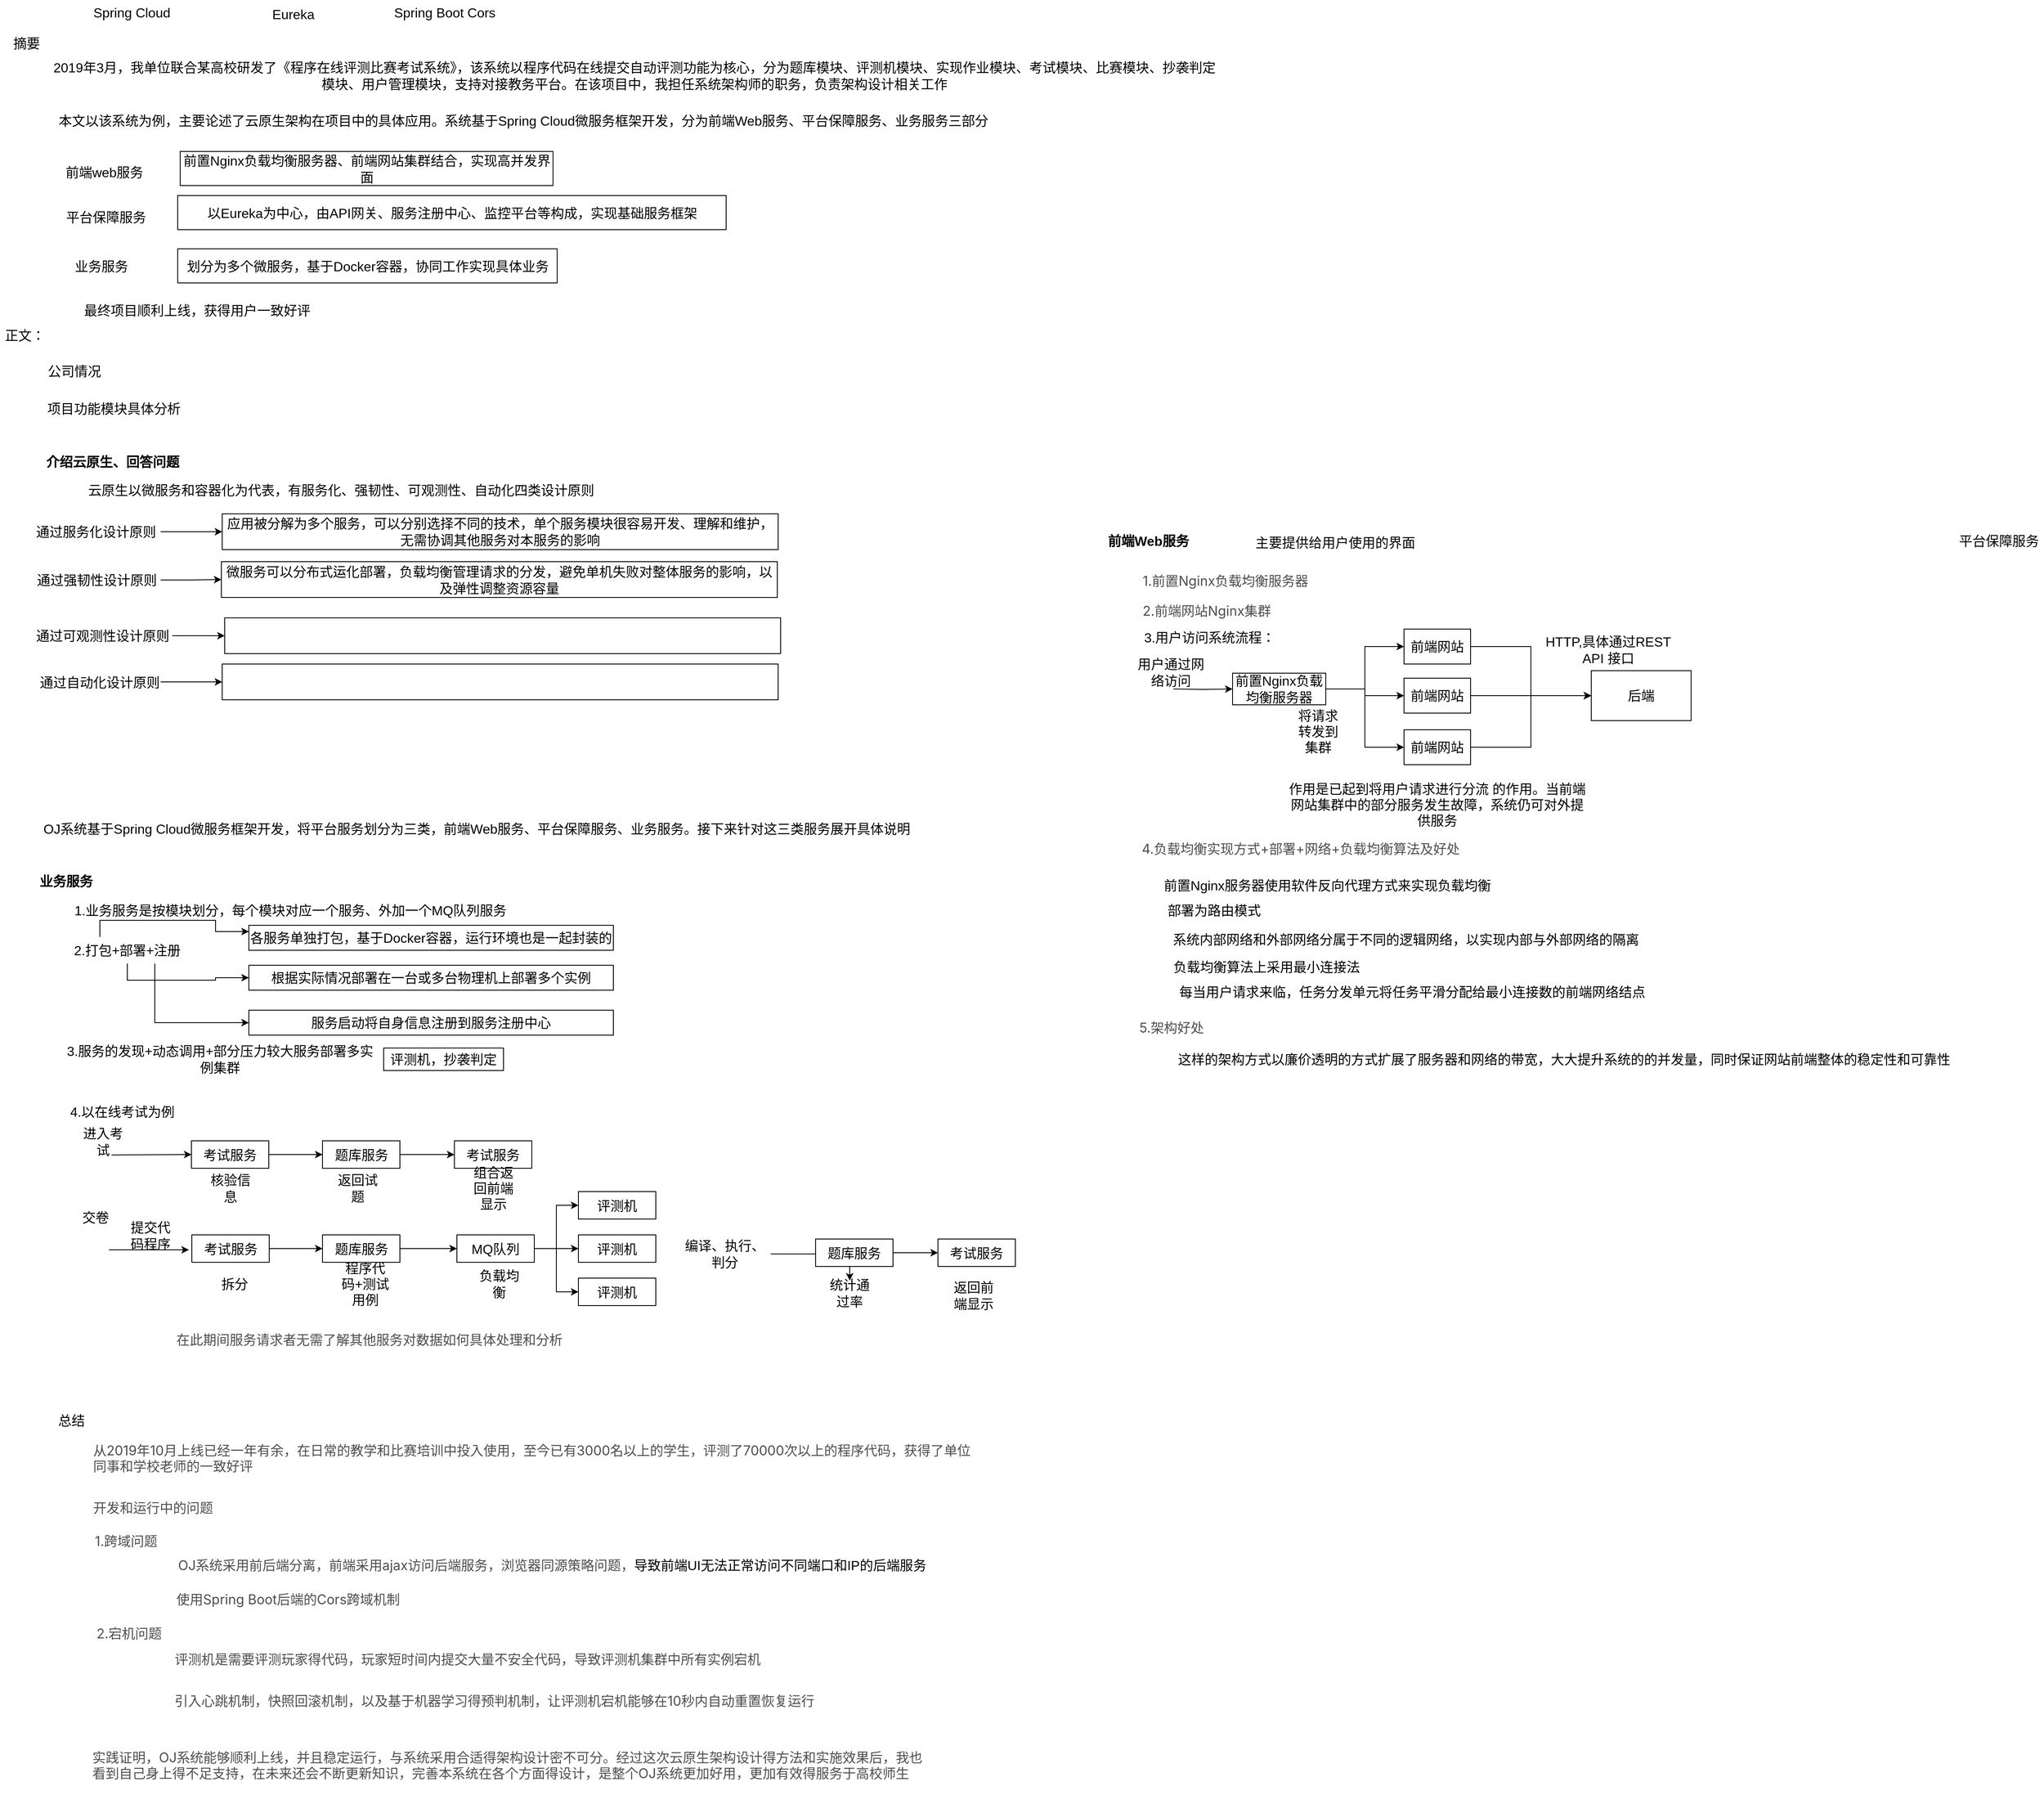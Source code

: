 <mxfile version="22.0.8" type="github">
  <diagram name="第 1 页" id="NLoXYbT1jdfY4DKMpZzK">
    <mxGraphModel dx="1597" dy="972" grid="0" gridSize="10" guides="1" tooltips="1" connect="1" arrows="1" fold="1" page="1" pageScale="1" pageWidth="10000" pageHeight="10000" math="0" shadow="0">
      <root>
        <mxCell id="0" />
        <mxCell id="1" parent="0" />
        <mxCell id="Ui8WLxv8zB1vM958ZW1R-1" value="摘要" style="text;html=1;strokeColor=none;fillColor=none;align=center;verticalAlign=middle;whiteSpace=wrap;rounded=0;fontSize=16;" parent="1" vertex="1">
          <mxGeometry x="51" y="57" width="60" height="30" as="geometry" />
        </mxCell>
        <mxCell id="Ui8WLxv8zB1vM958ZW1R-2" value="正文：&lt;br style=&quot;font-size: 16px;&quot;&gt;" style="text;html=1;strokeColor=none;fillColor=none;align=center;verticalAlign=middle;whiteSpace=wrap;rounded=0;fontSize=16;" parent="1" vertex="1">
          <mxGeometry x="49" y="408" width="60" height="30" as="geometry" />
        </mxCell>
        <mxCell id="Ui8WLxv8zB1vM958ZW1R-3" value="公司情况" style="text;html=1;strokeColor=none;fillColor=none;align=center;verticalAlign=middle;whiteSpace=wrap;rounded=0;fontSize=16;" parent="1" vertex="1">
          <mxGeometry x="103" y="450" width="71" height="31" as="geometry" />
        </mxCell>
        <mxCell id="Ui8WLxv8zB1vM958ZW1R-4" value="项目功能模块具体分析" style="text;html=1;strokeColor=none;fillColor=none;align=center;verticalAlign=middle;whiteSpace=wrap;rounded=0;fontSize=16;" parent="1" vertex="1">
          <mxGeometry x="103" y="497" width="166" height="27" as="geometry" />
        </mxCell>
        <mxCell id="Ui8WLxv8zB1vM958ZW1R-5" value="介绍云原生、回答问题" style="text;html=1;strokeColor=none;fillColor=none;align=center;verticalAlign=middle;whiteSpace=wrap;rounded=0;fontSize=16;fontStyle=1" parent="1" vertex="1">
          <mxGeometry x="100" y="558" width="169" height="33" as="geometry" />
        </mxCell>
        <mxCell id="Ui8WLxv8zB1vM958ZW1R-8" value="OJ系统基于Spring Cloud微服务框架开发，将平台服务划分为三类，前端Web服务、平台保障服务、业务服务。接下来针对这三类服务展开具体说明" style="text;html=1;strokeColor=none;fillColor=none;align=center;verticalAlign=middle;whiteSpace=wrap;rounded=0;fontSize=16;" parent="1" vertex="1">
          <mxGeometry x="96" y="999" width="1052" height="33" as="geometry" />
        </mxCell>
        <mxCell id="Ui8WLxv8zB1vM958ZW1R-9" value="前端Web服务" style="text;html=1;strokeColor=none;fillColor=none;align=center;verticalAlign=middle;whiteSpace=wrap;rounded=0;fontSize=16;fontStyle=1" parent="1" vertex="1">
          <mxGeometry x="1376" y="653" width="106" height="33" as="geometry" />
        </mxCell>
        <mxCell id="Ui8WLxv8zB1vM958ZW1R-10" value="平台保障服务" style="text;html=1;strokeColor=none;fillColor=none;align=center;verticalAlign=middle;whiteSpace=wrap;rounded=0;fontSize=16;" parent="1" vertex="1">
          <mxGeometry x="2398" y="653" width="106" height="33" as="geometry" />
        </mxCell>
        <mxCell id="Ui8WLxv8zB1vM958ZW1R-11" value="业务服务" style="text;html=1;strokeColor=none;fillColor=none;align=center;verticalAlign=middle;whiteSpace=wrap;rounded=0;fontSize=16;fontStyle=1" parent="1" vertex="1">
          <mxGeometry x="90" y="1063" width="77" height="32" as="geometry" />
        </mxCell>
        <mxCell id="Ui8WLxv8zB1vM958ZW1R-12" value="总结" style="text;html=1;strokeColor=none;fillColor=none;align=center;verticalAlign=middle;whiteSpace=wrap;rounded=0;fontSize=16;" parent="1" vertex="1">
          <mxGeometry x="111" y="1713" width="48" height="27" as="geometry" />
        </mxCell>
        <mxCell id="Ui8WLxv8zB1vM958ZW1R-13" value="1.业务服务是按模块划分，每个模块对应一个服务、外加一个MQ队列服务" style="text;html=1;strokeColor=none;fillColor=none;align=center;verticalAlign=middle;whiteSpace=wrap;rounded=0;fontSize=16;" parent="1" vertex="1">
          <mxGeometry x="130" y="1098" width="536" height="32" as="geometry" />
        </mxCell>
        <mxCell id="Ui8WLxv8zB1vM958ZW1R-16" style="edgeStyle=orthogonalEdgeStyle;rounded=0;orthogonalLoop=1;jettySize=auto;html=1;exitX=0.25;exitY=0;exitDx=0;exitDy=0;entryX=0;entryY=0.25;entryDx=0;entryDy=0;" parent="1" source="Ui8WLxv8zB1vM958ZW1R-14" target="Ui8WLxv8zB1vM958ZW1R-15" edge="1">
          <mxGeometry relative="1" as="geometry" />
        </mxCell>
        <mxCell id="Ui8WLxv8zB1vM958ZW1R-22" style="edgeStyle=orthogonalEdgeStyle;rounded=0;orthogonalLoop=1;jettySize=auto;html=1;exitX=0.5;exitY=1;exitDx=0;exitDy=0;entryX=0;entryY=0.5;entryDx=0;entryDy=0;" parent="1" source="Ui8WLxv8zB1vM958ZW1R-14" target="Ui8WLxv8zB1vM958ZW1R-17" edge="1">
          <mxGeometry relative="1" as="geometry">
            <Array as="points">
              <mxPoint x="202" y="1198" />
              <mxPoint x="308" y="1198" />
              <mxPoint x="308" y="1195" />
            </Array>
          </mxGeometry>
        </mxCell>
        <mxCell id="Ui8WLxv8zB1vM958ZW1R-24" style="edgeStyle=orthogonalEdgeStyle;rounded=0;orthogonalLoop=1;jettySize=auto;html=1;exitX=0.75;exitY=1;exitDx=0;exitDy=0;entryX=0;entryY=0.5;entryDx=0;entryDy=0;" parent="1" source="Ui8WLxv8zB1vM958ZW1R-14" target="Ui8WLxv8zB1vM958ZW1R-23" edge="1">
          <mxGeometry relative="1" as="geometry" />
        </mxCell>
        <mxCell id="Ui8WLxv8zB1vM958ZW1R-14" value="2.打包+部署+注册" style="text;html=1;strokeColor=none;fillColor=none;align=center;verticalAlign=middle;whiteSpace=wrap;rounded=0;fontSize=16;" parent="1" vertex="1">
          <mxGeometry x="136" y="1146" width="132" height="32" as="geometry" />
        </mxCell>
        <mxCell id="Ui8WLxv8zB1vM958ZW1R-15" value="各服务单独打包，基于Docker容器，运行环境也是一起封装的" style="rounded=0;whiteSpace=wrap;html=1;fontSize=16;" parent="1" vertex="1">
          <mxGeometry x="348" y="1132" width="438" height="30" as="geometry" />
        </mxCell>
        <mxCell id="Ui8WLxv8zB1vM958ZW1R-17" value="根据实际情况部署在一台或多台物理机上部署多个实例" style="rounded=0;whiteSpace=wrap;html=1;fontSize=16;" parent="1" vertex="1">
          <mxGeometry x="348" y="1180" width="438" height="30" as="geometry" />
        </mxCell>
        <mxCell id="Ui8WLxv8zB1vM958ZW1R-23" value="服务启动将自身信息注册到服务注册中心" style="rounded=0;whiteSpace=wrap;html=1;fontSize=16;" parent="1" vertex="1">
          <mxGeometry x="348" y="1234" width="438" height="30" as="geometry" />
        </mxCell>
        <mxCell id="Ui8WLxv8zB1vM958ZW1R-25" value="3.服务的发现+动态调用+部分压力较大服务部署多实例集群" style="text;html=1;strokeColor=none;fillColor=none;align=center;verticalAlign=middle;whiteSpace=wrap;rounded=0;fontSize=16;" parent="1" vertex="1">
          <mxGeometry x="128" y="1277" width="371" height="32" as="geometry" />
        </mxCell>
        <mxCell id="Ui8WLxv8zB1vM958ZW1R-27" value="4.以在线考试为例" style="text;html=1;strokeColor=none;fillColor=none;align=center;verticalAlign=middle;whiteSpace=wrap;rounded=0;fontSize=16;" parent="1" vertex="1">
          <mxGeometry x="126" y="1340" width="140" height="31" as="geometry" />
        </mxCell>
        <mxCell id="Ui8WLxv8zB1vM958ZW1R-30" value="评测机，抄袭判定" style="rounded=0;whiteSpace=wrap;html=1;fontSize=16;" parent="1" vertex="1">
          <mxGeometry x="510" y="1279.5" width="144" height="27" as="geometry" />
        </mxCell>
        <mxCell id="Ui8WLxv8zB1vM958ZW1R-36" value="" style="edgeStyle=orthogonalEdgeStyle;rounded=0;orthogonalLoop=1;jettySize=auto;html=1;fontSize=16;" parent="1" source="Ui8WLxv8zB1vM958ZW1R-31" target="Ui8WLxv8zB1vM958ZW1R-32" edge="1">
          <mxGeometry relative="1" as="geometry" />
        </mxCell>
        <mxCell id="Ui8WLxv8zB1vM958ZW1R-31" value="考试服务" style="rounded=0;whiteSpace=wrap;html=1;fontSize=16;" parent="1" vertex="1">
          <mxGeometry x="279" y="1391" width="93" height="33" as="geometry" />
        </mxCell>
        <mxCell id="Ui8WLxv8zB1vM958ZW1R-39" value="" style="edgeStyle=orthogonalEdgeStyle;rounded=0;orthogonalLoop=1;jettySize=auto;html=1;fontSize=16;" parent="1" source="Ui8WLxv8zB1vM958ZW1R-32" target="Ui8WLxv8zB1vM958ZW1R-38" edge="1">
          <mxGeometry relative="1" as="geometry" />
        </mxCell>
        <mxCell id="Ui8WLxv8zB1vM958ZW1R-32" value="题库服务" style="rounded=0;whiteSpace=wrap;html=1;fontSize=16;" parent="1" vertex="1">
          <mxGeometry x="436.5" y="1391" width="93" height="33" as="geometry" />
        </mxCell>
        <mxCell id="Ui8WLxv8zB1vM958ZW1R-33" value="" style="endArrow=classic;html=1;rounded=0;entryX=0;entryY=0.5;entryDx=0;entryDy=0;fontSize=16;" parent="1" target="Ui8WLxv8zB1vM958ZW1R-31" edge="1">
          <mxGeometry width="50" height="50" relative="1" as="geometry">
            <mxPoint x="183" y="1408" as="sourcePoint" />
            <mxPoint x="239.5" y="1382.5" as="targetPoint" />
          </mxGeometry>
        </mxCell>
        <mxCell id="Ui8WLxv8zB1vM958ZW1R-34" value="进入考试" style="text;html=1;strokeColor=none;fillColor=none;align=center;verticalAlign=middle;whiteSpace=wrap;rounded=0;fontSize=16;" parent="1" vertex="1">
          <mxGeometry x="142.5" y="1377" width="60" height="30" as="geometry" />
        </mxCell>
        <mxCell id="Ui8WLxv8zB1vM958ZW1R-35" value="核验信息" style="text;html=1;strokeColor=none;fillColor=none;align=center;verticalAlign=middle;whiteSpace=wrap;rounded=0;fontSize=16;" parent="1" vertex="1">
          <mxGeometry x="296" y="1433" width="60" height="30" as="geometry" />
        </mxCell>
        <mxCell id="Ui8WLxv8zB1vM958ZW1R-37" value="返回试题" style="text;html=1;strokeColor=none;fillColor=none;align=center;verticalAlign=middle;whiteSpace=wrap;rounded=0;fontSize=16;" parent="1" vertex="1">
          <mxGeometry x="449" y="1433" width="60" height="30" as="geometry" />
        </mxCell>
        <mxCell id="Ui8WLxv8zB1vM958ZW1R-38" value="考试服务" style="rounded=0;whiteSpace=wrap;html=1;fontSize=16;" parent="1" vertex="1">
          <mxGeometry x="595" y="1391" width="93" height="33" as="geometry" />
        </mxCell>
        <mxCell id="Ui8WLxv8zB1vM958ZW1R-40" value="组合返回前端显示" style="text;html=1;strokeColor=none;fillColor=none;align=center;verticalAlign=middle;whiteSpace=wrap;rounded=0;fontSize=16;" parent="1" vertex="1">
          <mxGeometry x="611.5" y="1433" width="60" height="30" as="geometry" />
        </mxCell>
        <mxCell id="Ui8WLxv8zB1vM958ZW1R-41" value="交卷" style="text;html=1;strokeColor=none;fillColor=none;align=center;verticalAlign=middle;whiteSpace=wrap;rounded=0;fontSize=16;" parent="1" vertex="1">
          <mxGeometry x="134" y="1468" width="60" height="30" as="geometry" />
        </mxCell>
        <mxCell id="Ui8WLxv8zB1vM958ZW1R-47" value="" style="edgeStyle=orthogonalEdgeStyle;rounded=0;orthogonalLoop=1;jettySize=auto;html=1;fontSize=16;" parent="1" source="Ui8WLxv8zB1vM958ZW1R-42" target="Ui8WLxv8zB1vM958ZW1R-45" edge="1">
          <mxGeometry relative="1" as="geometry" />
        </mxCell>
        <mxCell id="Ui8WLxv8zB1vM958ZW1R-42" value="考试服务" style="rounded=0;whiteSpace=wrap;html=1;fontSize=16;" parent="1" vertex="1">
          <mxGeometry x="279.5" y="1504" width="93" height="33" as="geometry" />
        </mxCell>
        <mxCell id="Ui8WLxv8zB1vM958ZW1R-43" value="" style="endArrow=classic;html=1;rounded=0;entryX=0;entryY=0.5;entryDx=0;entryDy=0;fontSize=16;" parent="1" edge="1">
          <mxGeometry width="50" height="50" relative="1" as="geometry">
            <mxPoint x="180" y="1522" as="sourcePoint" />
            <mxPoint x="276" y="1522" as="targetPoint" />
          </mxGeometry>
        </mxCell>
        <mxCell id="Ui8WLxv8zB1vM958ZW1R-44" value="提交代码程序" style="text;html=1;strokeColor=none;fillColor=none;align=center;verticalAlign=middle;whiteSpace=wrap;rounded=0;fontSize=16;" parent="1" vertex="1">
          <mxGeometry x="200" y="1490" width="60" height="30" as="geometry" />
        </mxCell>
        <mxCell id="Ui8WLxv8zB1vM958ZW1R-50" value="" style="edgeStyle=orthogonalEdgeStyle;rounded=0;orthogonalLoop=1;jettySize=auto;html=1;fontSize=16;" parent="1" source="Ui8WLxv8zB1vM958ZW1R-45" target="Ui8WLxv8zB1vM958ZW1R-48" edge="1">
          <mxGeometry relative="1" as="geometry" />
        </mxCell>
        <mxCell id="Ui8WLxv8zB1vM958ZW1R-45" value="题库服务" style="rounded=0;whiteSpace=wrap;html=1;fontSize=16;" parent="1" vertex="1">
          <mxGeometry x="436.5" y="1504" width="93" height="33" as="geometry" />
        </mxCell>
        <mxCell id="Ui8WLxv8zB1vM958ZW1R-46" value="拆分" style="text;html=1;strokeColor=none;fillColor=none;align=center;verticalAlign=middle;whiteSpace=wrap;rounded=0;fontSize=16;" parent="1" vertex="1">
          <mxGeometry x="301" y="1548" width="60" height="30" as="geometry" />
        </mxCell>
        <mxCell id="Ui8WLxv8zB1vM958ZW1R-52" value="" style="edgeStyle=orthogonalEdgeStyle;rounded=0;orthogonalLoop=1;jettySize=auto;html=1;fontSize=16;" parent="1" source="Ui8WLxv8zB1vM958ZW1R-48" target="Ui8WLxv8zB1vM958ZW1R-51" edge="1">
          <mxGeometry relative="1" as="geometry" />
        </mxCell>
        <mxCell id="Ui8WLxv8zB1vM958ZW1R-55" style="edgeStyle=orthogonalEdgeStyle;rounded=0;orthogonalLoop=1;jettySize=auto;html=1;exitX=1;exitY=0.5;exitDx=0;exitDy=0;entryX=0;entryY=0.5;entryDx=0;entryDy=0;fontSize=16;" parent="1" source="Ui8WLxv8zB1vM958ZW1R-48" target="Ui8WLxv8zB1vM958ZW1R-53" edge="1">
          <mxGeometry relative="1" as="geometry" />
        </mxCell>
        <mxCell id="Ui8WLxv8zB1vM958ZW1R-56" style="edgeStyle=orthogonalEdgeStyle;rounded=0;orthogonalLoop=1;jettySize=auto;html=1;exitX=1;exitY=0.5;exitDx=0;exitDy=0;entryX=0;entryY=0.5;entryDx=0;entryDy=0;fontSize=16;" parent="1" source="Ui8WLxv8zB1vM958ZW1R-48" target="Ui8WLxv8zB1vM958ZW1R-54" edge="1">
          <mxGeometry relative="1" as="geometry" />
        </mxCell>
        <mxCell id="Ui8WLxv8zB1vM958ZW1R-48" value="MQ队列" style="rounded=0;whiteSpace=wrap;html=1;fontSize=16;" parent="1" vertex="1">
          <mxGeometry x="598" y="1504" width="93" height="33" as="geometry" />
        </mxCell>
        <mxCell id="Ui8WLxv8zB1vM958ZW1R-49" value="程序代码+测试用例" style="text;html=1;strokeColor=none;fillColor=none;align=center;verticalAlign=middle;whiteSpace=wrap;rounded=0;fontSize=16;" parent="1" vertex="1">
          <mxGeometry x="458" y="1548" width="60" height="30" as="geometry" />
        </mxCell>
        <mxCell id="Ui8WLxv8zB1vM958ZW1R-51" value="评测机" style="rounded=0;whiteSpace=wrap;html=1;fontSize=16;" parent="1" vertex="1">
          <mxGeometry x="744" y="1504" width="93" height="33" as="geometry" />
        </mxCell>
        <mxCell id="Ui8WLxv8zB1vM958ZW1R-53" value="评测机" style="rounded=0;whiteSpace=wrap;html=1;fontSize=16;" parent="1" vertex="1">
          <mxGeometry x="744" y="1452" width="93" height="33" as="geometry" />
        </mxCell>
        <mxCell id="Ui8WLxv8zB1vM958ZW1R-54" value="评测机" style="rounded=0;whiteSpace=wrap;html=1;fontSize=16;" parent="1" vertex="1">
          <mxGeometry x="744" y="1556" width="93" height="33" as="geometry" />
        </mxCell>
        <mxCell id="Ui8WLxv8zB1vM958ZW1R-58" value="负载均衡" style="text;html=1;strokeColor=none;fillColor=none;align=center;verticalAlign=middle;whiteSpace=wrap;rounded=0;fontSize=16;" parent="1" vertex="1">
          <mxGeometry x="619" y="1548" width="60" height="30" as="geometry" />
        </mxCell>
        <mxCell id="Ui8WLxv8zB1vM958ZW1R-62" value="" style="edgeStyle=orthogonalEdgeStyle;rounded=0;orthogonalLoop=1;jettySize=auto;html=1;fontSize=16;" parent="1" source="Ui8WLxv8zB1vM958ZW1R-59" target="Ui8WLxv8zB1vM958ZW1R-61" edge="1">
          <mxGeometry relative="1" as="geometry" />
        </mxCell>
        <mxCell id="Ui8WLxv8zB1vM958ZW1R-59" value="编译、执行、判分" style="text;html=1;strokeColor=none;fillColor=none;align=center;verticalAlign=middle;whiteSpace=wrap;rounded=0;fontSize=16;" parent="1" vertex="1">
          <mxGeometry x="865" y="1509" width="110" height="36" as="geometry" />
        </mxCell>
        <mxCell id="Ui8WLxv8zB1vM958ZW1R-64" value="" style="edgeStyle=orthogonalEdgeStyle;rounded=0;orthogonalLoop=1;jettySize=auto;html=1;fontSize=16;" parent="1" source="Ui8WLxv8zB1vM958ZW1R-60" target="Ui8WLxv8zB1vM958ZW1R-63" edge="1">
          <mxGeometry relative="1" as="geometry" />
        </mxCell>
        <mxCell id="Ui8WLxv8zB1vM958ZW1R-60" value="题库服务" style="rounded=0;whiteSpace=wrap;html=1;fontSize=16;" parent="1" vertex="1">
          <mxGeometry x="1029" y="1509" width="93" height="33" as="geometry" />
        </mxCell>
        <mxCell id="Ui8WLxv8zB1vM958ZW1R-61" value="统计通过率" style="text;html=1;strokeColor=none;fillColor=none;align=center;verticalAlign=middle;whiteSpace=wrap;rounded=0;fontSize=16;" parent="1" vertex="1">
          <mxGeometry x="1040" y="1559" width="60" height="30" as="geometry" />
        </mxCell>
        <mxCell id="Ui8WLxv8zB1vM958ZW1R-63" value="考试服务" style="rounded=0;whiteSpace=wrap;html=1;fontSize=16;" parent="1" vertex="1">
          <mxGeometry x="1176" y="1509" width="93" height="33" as="geometry" />
        </mxCell>
        <mxCell id="Ui8WLxv8zB1vM958ZW1R-65" value="返回前端显示" style="text;html=1;strokeColor=none;fillColor=none;align=center;verticalAlign=middle;whiteSpace=wrap;rounded=0;fontSize=16;" parent="1" vertex="1">
          <mxGeometry x="1189" y="1562" width="60" height="30" as="geometry" />
        </mxCell>
        <mxCell id="Ui8WLxv8zB1vM958ZW1R-69" value="&lt;span style=&quot;color: rgb(77, 77, 77); font-family: -apple-system, &amp;quot;SF UI Text&amp;quot;, Arial, &amp;quot;PingFang SC&amp;quot;, &amp;quot;Hiragino Sans GB&amp;quot;, &amp;quot;Microsoft YaHei&amp;quot;, &amp;quot;WenQuanYi Micro Hei&amp;quot;, sans-serif; font-size: 16px; font-style: normal; font-variant-ligatures: no-common-ligatures; font-variant-caps: normal; font-weight: 400; letter-spacing: normal; orphans: 2; text-align: start; text-indent: 0px; text-transform: none; widows: 2; word-spacing: 0px; -webkit-text-stroke-width: 0px; background-color: rgb(255, 255, 255); text-decoration-thickness: initial; text-decoration-style: initial; text-decoration-color: initial; float: none; display: inline !important;&quot;&gt;在此期间服务请求者无需了解其他服务对数据如何具体处理和分析&lt;/span&gt;" style="text;whiteSpace=wrap;html=1;" parent="1" vertex="1">
          <mxGeometry x="259" y="1614" width="484" height="33" as="geometry" />
        </mxCell>
        <mxCell id="Ui8WLxv8zB1vM958ZW1R-71" value="&lt;font face=&quot;-apple-system, SF UI Text, Arial, PingFang SC, Hiragino Sans GB, Microsoft YaHei, WenQuanYi Micro Hei, sans-serif&quot; color=&quot;#4d4d4d&quot;&gt;&lt;span style=&quot;font-size: 16px; font-variant-ligatures: no-common-ligatures; background-color: rgb(255, 255, 255);&quot;&gt;从2019年10月上线已经一年有余，在日常的教学和比赛培训中投入使用，至今已有3000名以上的学生，评测了70000次以上的程序代码，获得了单位同事和学校老师的一致好评&lt;/span&gt;&lt;/font&gt;" style="text;whiteSpace=wrap;html=1;" parent="1" vertex="1">
          <mxGeometry x="159" y="1747" width="1068" height="54" as="geometry" />
        </mxCell>
        <mxCell id="Ui8WLxv8zB1vM958ZW1R-72" value="&lt;font face=&quot;-apple-system, SF UI Text, Arial, PingFang SC, Hiragino Sans GB, Microsoft YaHei, WenQuanYi Micro Hei, sans-serif&quot; color=&quot;#4d4d4d&quot;&gt;&lt;span style=&quot;font-size: 16px; font-variant-ligatures: no-common-ligatures; background-color: rgb(255, 255, 255);&quot;&gt;开发和运行中的问题&lt;/span&gt;&lt;/font&gt;" style="text;whiteSpace=wrap;html=1;" parent="1" vertex="1">
          <mxGeometry x="159" y="1816" width="155" height="30" as="geometry" />
        </mxCell>
        <mxCell id="Ui8WLxv8zB1vM958ZW1R-73" value="&lt;font face=&quot;-apple-system, SF UI Text, Arial, PingFang SC, Hiragino Sans GB, Microsoft YaHei, WenQuanYi Micro Hei, sans-serif&quot; color=&quot;#4d4d4d&quot;&gt;&lt;span style=&quot;font-size: 16px; font-variant-ligatures: no-common-ligatures; background-color: rgb(255, 255, 255);&quot;&gt;1.跨域问题&lt;/span&gt;&lt;/font&gt;" style="text;whiteSpace=wrap;html=1;" parent="1" vertex="1">
          <mxGeometry x="161" y="1856" width="96" height="29" as="geometry" />
        </mxCell>
        <mxCell id="Ui8WLxv8zB1vM958ZW1R-74" value="&lt;font face=&quot;-apple-system, SF UI Text, Arial, PingFang SC, Hiragino Sans GB, Microsoft YaHei, WenQuanYi Micro Hei, sans-serif&quot; color=&quot;#4d4d4d&quot;&gt;&lt;span style=&quot;font-size: 16px; font-variant-ligatures: no-common-ligatures; background-color: rgb(255, 255, 255);&quot;&gt;2.宕机问题&lt;/span&gt;&lt;/font&gt;" style="text;whiteSpace=wrap;html=1;" parent="1" vertex="1">
          <mxGeometry x="163" y="1967" width="96" height="29" as="geometry" />
        </mxCell>
        <mxCell id="Ui8WLxv8zB1vM958ZW1R-77" value="&lt;font face=&quot;-apple-system, SF UI Text, Arial, PingFang SC, Hiragino Sans GB, Microsoft YaHei, WenQuanYi Micro Hei, sans-serif&quot; color=&quot;#4d4d4d&quot; style=&quot;font-size: 16px;&quot;&gt;&lt;span style=&quot;font-size: 16px; font-variant-ligatures: no-common-ligatures; background-color: rgb(255, 255, 255);&quot;&gt;OJ系统采用前后端分离，前端采用ajax访问后端服务，浏览器同源策略问题，&lt;/span&gt;&lt;/font&gt;导致前端UI无法正常访问不同端口和IP的后端服务" style="text;whiteSpace=wrap;html=1;fontSize=16;" parent="1" vertex="1">
          <mxGeometry x="261" y="1885" width="928" height="31" as="geometry" />
        </mxCell>
        <mxCell id="Ui8WLxv8zB1vM958ZW1R-78" value="&lt;font face=&quot;-apple-system, SF UI Text, Arial, PingFang SC, Hiragino Sans GB, Microsoft YaHei, WenQuanYi Micro Hei, sans-serif&quot; color=&quot;#4d4d4d&quot;&gt;&lt;span style=&quot;font-variant-ligatures: no-common-ligatures; background-color: rgb(255, 255, 255);&quot;&gt;使用Spring Boot后端的Cors跨域机制&lt;/span&gt;&lt;/font&gt;" style="text;whiteSpace=wrap;html=1;fontSize=16;" parent="1" vertex="1">
          <mxGeometry x="259" y="1926" width="928" height="31" as="geometry" />
        </mxCell>
        <mxCell id="Ui8WLxv8zB1vM958ZW1R-79" value="&lt;font face=&quot;-apple-system, SF UI Text, Arial, PingFang SC, Hiragino Sans GB, Microsoft YaHei, WenQuanYi Micro Hei, sans-serif&quot; color=&quot;#4d4d4d&quot;&gt;&lt;span style=&quot;font-variant-ligatures: no-common-ligatures; background-color: rgb(255, 255, 255);&quot;&gt;评测机是需要评测玩家得代码，玩家短时间内提交大量不安全代码，导致评测机集群中所有实例宕机&lt;/span&gt;&lt;/font&gt;" style="text;whiteSpace=wrap;html=1;fontSize=16;" parent="1" vertex="1">
          <mxGeometry x="257" y="1998" width="928" height="31" as="geometry" />
        </mxCell>
        <mxCell id="Ui8WLxv8zB1vM958ZW1R-80" value="&lt;font face=&quot;-apple-system, SF UI Text, Arial, PingFang SC, Hiragino Sans GB, Microsoft YaHei, WenQuanYi Micro Hei, sans-serif&quot; color=&quot;#4d4d4d&quot;&gt;&lt;span style=&quot;font-variant-ligatures: no-common-ligatures; background-color: rgb(255, 255, 255);&quot;&gt;引入心跳机制，快照回滚机制，以及基于机器学习得预判机制，让评测机宕机能够在10秒内自动重置恢复运行&lt;/span&gt;&lt;/font&gt;" style="text;whiteSpace=wrap;html=1;fontSize=16;" parent="1" vertex="1">
          <mxGeometry x="257" y="2048" width="928" height="31" as="geometry" />
        </mxCell>
        <mxCell id="Ui8WLxv8zB1vM958ZW1R-81" value="&lt;font face=&quot;-apple-system, SF UI Text, Arial, PingFang SC, Hiragino Sans GB, Microsoft YaHei, WenQuanYi Micro Hei, sans-serif&quot; color=&quot;#4d4d4d&quot;&gt;&lt;span style=&quot;font-size: 16px; font-variant-ligatures: no-common-ligatures; background-color: rgb(255, 255, 255);&quot;&gt;实践证明，OJ系统能够顺利上线，并且稳定运行，与系统采用合适得架构设计密不可分。经过这次云原生架构设计得方法和实施效果后，我也看到自己身上得不足支持，在未来还会不断更新知识，完善本系统在各个方面得设计，是整个OJ系统更加好用，更加有效得服务于高校师生&lt;/span&gt;&lt;/font&gt;" style="text;whiteSpace=wrap;html=1;" parent="1" vertex="1">
          <mxGeometry x="157.5" y="2116" width="1000.5" height="71" as="geometry" />
        </mxCell>
        <mxCell id="1Fn_G9KVaygR7puTWX5g-2" value="主要提供给用户使用的界面" style="text;html=1;strokeColor=none;fillColor=none;align=center;verticalAlign=middle;whiteSpace=wrap;rounded=0;fontSize=16;" vertex="1" parent="1">
          <mxGeometry x="1553" y="655" width="201" height="33" as="geometry" />
        </mxCell>
        <mxCell id="1Fn_G9KVaygR7puTWX5g-4" value="&lt;span style=&quot;color: rgb(77, 77, 77); font-family: -apple-system, &amp;quot;SF UI Text&amp;quot;, Arial, &amp;quot;PingFang SC&amp;quot;, &amp;quot;Hiragino Sans GB&amp;quot;, &amp;quot;Microsoft YaHei&amp;quot;, &amp;quot;WenQuanYi Micro Hei&amp;quot;, sans-serif; font-size: 16px; font-style: normal; font-variant-ligatures: no-common-ligatures; font-variant-caps: normal; font-weight: 400; letter-spacing: normal; orphans: 2; text-align: start; text-indent: 0px; text-transform: none; widows: 2; word-spacing: 0px; -webkit-text-stroke-width: 0px; background-color: rgb(255, 255, 255); text-decoration-thickness: initial; text-decoration-style: initial; text-decoration-color: initial; float: none; display: inline !important;&quot;&gt;1.前置Nginx负载均衡服务器&lt;/span&gt;" style="text;whiteSpace=wrap;html=1;fontSize=16;" vertex="1" parent="1">
          <mxGeometry x="1420" y="702" width="220" height="33" as="geometry" />
        </mxCell>
        <mxCell id="1Fn_G9KVaygR7puTWX5g-5" value="&lt;span style=&quot;color: rgb(77, 77, 77); font-family: -apple-system, &amp;quot;SF UI Text&amp;quot;, Arial, &amp;quot;PingFang SC&amp;quot;, &amp;quot;Hiragino Sans GB&amp;quot;, &amp;quot;Microsoft YaHei&amp;quot;, &amp;quot;WenQuanYi Micro Hei&amp;quot;, sans-serif; font-size: 16px; font-style: normal; font-variant-ligatures: no-common-ligatures; font-variant-caps: normal; font-weight: 400; letter-spacing: normal; orphans: 2; text-align: start; text-indent: 0px; text-transform: none; widows: 2; word-spacing: 0px; -webkit-text-stroke-width: 0px; background-color: rgb(255, 255, 255); text-decoration-thickness: initial; text-decoration-style: initial; text-decoration-color: initial; float: none; display: inline !important;&quot;&gt;2.前端网站Nginx集群&lt;/span&gt;" style="text;whiteSpace=wrap;html=1;fontSize=16;" vertex="1" parent="1">
          <mxGeometry x="1420" y="738" width="165" height="41" as="geometry" />
        </mxCell>
        <mxCell id="1Fn_G9KVaygR7puTWX5g-6" value="3.用户访问系统流程：" style="text;html=1;strokeColor=none;fillColor=none;align=center;verticalAlign=middle;whiteSpace=wrap;rounded=0;fontSize=16;" vertex="1" parent="1">
          <mxGeometry x="1416" y="772" width="173" height="27" as="geometry" />
        </mxCell>
        <mxCell id="1Fn_G9KVaygR7puTWX5g-16" style="edgeStyle=orthogonalEdgeStyle;rounded=0;orthogonalLoop=1;jettySize=auto;html=1;exitX=1;exitY=0.5;exitDx=0;exitDy=0;entryX=0;entryY=0.5;entryDx=0;entryDy=0;fontSize=16;" edge="1" parent="1" source="1Fn_G9KVaygR7puTWX5g-7" target="1Fn_G9KVaygR7puTWX5g-11">
          <mxGeometry relative="1" as="geometry" />
        </mxCell>
        <mxCell id="1Fn_G9KVaygR7puTWX5g-17" style="edgeStyle=orthogonalEdgeStyle;rounded=0;orthogonalLoop=1;jettySize=auto;html=1;exitX=1;exitY=0.5;exitDx=0;exitDy=0;entryX=0;entryY=0.5;entryDx=0;entryDy=0;fontSize=16;" edge="1" parent="1" source="1Fn_G9KVaygR7puTWX5g-7" target="1Fn_G9KVaygR7puTWX5g-14">
          <mxGeometry relative="1" as="geometry" />
        </mxCell>
        <mxCell id="1Fn_G9KVaygR7puTWX5g-18" style="edgeStyle=orthogonalEdgeStyle;rounded=0;orthogonalLoop=1;jettySize=auto;html=1;exitX=1;exitY=0.5;exitDx=0;exitDy=0;entryX=0;entryY=0.5;entryDx=0;entryDy=0;fontSize=16;" edge="1" parent="1" source="1Fn_G9KVaygR7puTWX5g-7" target="1Fn_G9KVaygR7puTWX5g-15">
          <mxGeometry relative="1" as="geometry" />
        </mxCell>
        <mxCell id="1Fn_G9KVaygR7puTWX5g-7" value="前置Nginx负载均衡服务器" style="rounded=0;whiteSpace=wrap;html=1;fontSize=16;" vertex="1" parent="1">
          <mxGeometry x="1530" y="829" width="112" height="38" as="geometry" />
        </mxCell>
        <mxCell id="1Fn_G9KVaygR7puTWX5g-9" value="" style="edgeStyle=orthogonalEdgeStyle;rounded=0;orthogonalLoop=1;jettySize=auto;html=1;fontSize=16;" edge="1" parent="1" target="1Fn_G9KVaygR7puTWX5g-7">
          <mxGeometry relative="1" as="geometry">
            <mxPoint x="1459" y="848" as="sourcePoint" />
          </mxGeometry>
        </mxCell>
        <mxCell id="1Fn_G9KVaygR7puTWX5g-10" value="用户通过网络访问" style="text;html=1;strokeColor=none;fillColor=none;align=center;verticalAlign=middle;whiteSpace=wrap;rounded=0;fontSize=16;" vertex="1" parent="1">
          <mxGeometry x="1408" y="813" width="96" height="30" as="geometry" />
        </mxCell>
        <mxCell id="1Fn_G9KVaygR7puTWX5g-25" style="edgeStyle=orthogonalEdgeStyle;rounded=0;orthogonalLoop=1;jettySize=auto;html=1;exitX=1;exitY=0.5;exitDx=0;exitDy=0;entryX=0;entryY=0.5;entryDx=0;entryDy=0;fontSize=16;" edge="1" parent="1" source="1Fn_G9KVaygR7puTWX5g-11" target="1Fn_G9KVaygR7puTWX5g-20">
          <mxGeometry relative="1" as="geometry" />
        </mxCell>
        <mxCell id="1Fn_G9KVaygR7puTWX5g-11" value="前端网站" style="rounded=0;whiteSpace=wrap;html=1;fontSize=16;" vertex="1" parent="1">
          <mxGeometry x="1736" y="776" width="80" height="42" as="geometry" />
        </mxCell>
        <mxCell id="1Fn_G9KVaygR7puTWX5g-23" style="edgeStyle=orthogonalEdgeStyle;rounded=0;orthogonalLoop=1;jettySize=auto;html=1;exitX=1;exitY=0.5;exitDx=0;exitDy=0;entryX=0;entryY=0.5;entryDx=0;entryDy=0;fontSize=16;" edge="1" parent="1" source="1Fn_G9KVaygR7puTWX5g-14" target="1Fn_G9KVaygR7puTWX5g-20">
          <mxGeometry relative="1" as="geometry" />
        </mxCell>
        <mxCell id="1Fn_G9KVaygR7puTWX5g-14" value="前端网站" style="rounded=0;whiteSpace=wrap;html=1;fontSize=16;" vertex="1" parent="1">
          <mxGeometry x="1736" y="835" width="80" height="42" as="geometry" />
        </mxCell>
        <mxCell id="1Fn_G9KVaygR7puTWX5g-26" style="edgeStyle=orthogonalEdgeStyle;rounded=0;orthogonalLoop=1;jettySize=auto;html=1;exitX=1;exitY=0.5;exitDx=0;exitDy=0;entryX=0;entryY=0.5;entryDx=0;entryDy=0;fontSize=16;" edge="1" parent="1" source="1Fn_G9KVaygR7puTWX5g-15" target="1Fn_G9KVaygR7puTWX5g-20">
          <mxGeometry relative="1" as="geometry" />
        </mxCell>
        <mxCell id="1Fn_G9KVaygR7puTWX5g-15" value="前端网站" style="rounded=0;whiteSpace=wrap;html=1;fontSize=16;" vertex="1" parent="1">
          <mxGeometry x="1736" y="897" width="80" height="42" as="geometry" />
        </mxCell>
        <mxCell id="1Fn_G9KVaygR7puTWX5g-19" value="将请求转发到集群" style="text;html=1;strokeColor=none;fillColor=none;align=center;verticalAlign=middle;whiteSpace=wrap;rounded=0;fontSize=16;" vertex="1" parent="1">
          <mxGeometry x="1603" y="884" width="60" height="30" as="geometry" />
        </mxCell>
        <mxCell id="1Fn_G9KVaygR7puTWX5g-20" value="后端" style="rounded=0;whiteSpace=wrap;html=1;fontSize=16;" vertex="1" parent="1">
          <mxGeometry x="1961" y="826" width="120" height="60" as="geometry" />
        </mxCell>
        <mxCell id="1Fn_G9KVaygR7puTWX5g-27" value="HTTP,具体通过REST API 接口" style="text;html=1;strokeColor=none;fillColor=none;align=center;verticalAlign=middle;whiteSpace=wrap;rounded=0;fontSize=16;" vertex="1" parent="1">
          <mxGeometry x="1893" y="786" width="177" height="30" as="geometry" />
        </mxCell>
        <mxCell id="1Fn_G9KVaygR7puTWX5g-30" value="作用是已起到将用户请求进行分流 的作用。当前端网站集群中的部分服务发生故障，系统仍可对外提供服务" style="text;html=1;strokeColor=none;fillColor=none;align=center;verticalAlign=middle;whiteSpace=wrap;rounded=0;fontSize=16;" vertex="1" parent="1">
          <mxGeometry x="1593" y="947" width="366" height="80" as="geometry" />
        </mxCell>
        <mxCell id="1Fn_G9KVaygR7puTWX5g-32" value="&lt;span style=&quot;color: rgb(77, 77, 77); font-family: -apple-system, &amp;quot;SF UI Text&amp;quot;, Arial, &amp;quot;PingFang SC&amp;quot;, &amp;quot;Hiragino Sans GB&amp;quot;, &amp;quot;Microsoft YaHei&amp;quot;, &amp;quot;WenQuanYi Micro Hei&amp;quot;, sans-serif; font-size: 16px; font-style: normal; font-variant-ligatures: no-common-ligatures; font-variant-caps: normal; font-weight: 400; letter-spacing: normal; orphans: 2; text-align: start; text-indent: 0px; text-transform: none; widows: 2; word-spacing: 0px; -webkit-text-stroke-width: 0px; background-color: rgb(255, 255, 255); text-decoration-thickness: initial; text-decoration-style: initial; text-decoration-color: initial; float: none; display: inline !important;&quot;&gt;4.负载均衡实现方式+部署+网络+负载均衡算法及好处&lt;/span&gt;" style="text;whiteSpace=wrap;html=1;fontSize=16;" vertex="1" parent="1">
          <mxGeometry x="1419" y="1024" width="399" height="30" as="geometry" />
        </mxCell>
        <mxCell id="1Fn_G9KVaygR7puTWX5g-34" value="前置Nginx服务器使用软件反向代理方式来实现负载均衡" style="text;html=1;strokeColor=none;fillColor=none;align=center;verticalAlign=middle;whiteSpace=wrap;rounded=0;fontSize=16;" vertex="1" parent="1">
          <mxGeometry x="1439" y="1069" width="410" height="30" as="geometry" />
        </mxCell>
        <mxCell id="1Fn_G9KVaygR7puTWX5g-35" value="部署为路由模式" style="text;html=1;strokeColor=none;fillColor=none;align=center;verticalAlign=middle;whiteSpace=wrap;rounded=0;fontSize=16;" vertex="1" parent="1">
          <mxGeometry x="1450" y="1102" width="116" height="23" as="geometry" />
        </mxCell>
        <mxCell id="1Fn_G9KVaygR7puTWX5g-36" value="系统内部网络和外部网络分属于不同的逻辑网络，以实现内部与外部网络的隔离" style="text;html=1;strokeColor=none;fillColor=none;align=center;verticalAlign=middle;whiteSpace=wrap;rounded=0;fontSize=16;" vertex="1" parent="1">
          <mxGeometry x="1452" y="1139" width="573" height="19" as="geometry" />
        </mxCell>
        <mxCell id="1Fn_G9KVaygR7puTWX5g-37" value="负载均衡算法上采用最小连接法" style="text;html=1;strokeColor=none;fillColor=none;align=center;verticalAlign=middle;whiteSpace=wrap;rounded=0;fontSize=16;" vertex="1" parent="1">
          <mxGeometry x="1456" y="1168" width="230" height="27" as="geometry" />
        </mxCell>
        <mxCell id="1Fn_G9KVaygR7puTWX5g-38" value="每当用户请求来临，任务分发单元将任务平滑分配给最小连接数的前端网络结点" style="text;html=1;strokeColor=none;fillColor=none;align=center;verticalAlign=middle;whiteSpace=wrap;rounded=0;fontSize=16;" vertex="1" parent="1">
          <mxGeometry x="1456" y="1198" width="580" height="27" as="geometry" />
        </mxCell>
        <mxCell id="1Fn_G9KVaygR7puTWX5g-39" value="&lt;font face=&quot;-apple-system, SF UI Text, Arial, PingFang SC, Hiragino Sans GB, Microsoft YaHei, WenQuanYi Micro Hei, sans-serif&quot; color=&quot;#4d4d4d&quot; style=&quot;font-size: 16px;&quot;&gt;&lt;span style=&quot;font-variant-ligatures: no-common-ligatures; background-color: rgb(255, 255, 255); font-size: 16px;&quot;&gt;5.架构好处&lt;/span&gt;&lt;/font&gt;" style="text;whiteSpace=wrap;html=1;fontSize=16;" vertex="1" parent="1">
          <mxGeometry x="1416" y="1239" width="101" height="30" as="geometry" />
        </mxCell>
        <mxCell id="1Fn_G9KVaygR7puTWX5g-40" value="这样的架构方式以廉价透明的方式扩展了服务器和网络的带宽，大大提升系统的的并发量，同时保证网站前端整体的稳定性和可靠性" style="text;html=1;strokeColor=none;fillColor=none;align=center;verticalAlign=middle;whiteSpace=wrap;rounded=0;fontSize=16;" vertex="1" parent="1">
          <mxGeometry x="1450" y="1278" width="957" height="30" as="geometry" />
        </mxCell>
        <mxCell id="1Fn_G9KVaygR7puTWX5g-41" value="2019年3月，我单位联合某高校研发了《程序在线评测比赛考试系统》，该系统以程序代码在线提交自动评测功能为核心，分为题库模块、评测机模块、实现作业模块、考试模块、比赛模块、抄袭判定模块、用户管理模块，支持对接教务平台。在该项目中，我担任系统架构师的职务，负责架构设计相关工作" style="text;html=1;strokeColor=none;fillColor=none;align=center;verticalAlign=middle;whiteSpace=wrap;rounded=0;fontSize=16;" vertex="1" parent="1">
          <mxGeometry x="111" y="96" width="1400.5" height="30" as="geometry" />
        </mxCell>
        <mxCell id="1Fn_G9KVaygR7puTWX5g-42" value="本文以该系统为例，主要论述了云原生架构在项目中的具体应用。系统基于Spring Cloud微服务框架开发，分为前端Web服务、平台保障服务、业务服务三部分" style="text;html=1;strokeColor=none;fillColor=none;align=center;verticalAlign=middle;whiteSpace=wrap;rounded=0;fontSize=16;" vertex="1" parent="1">
          <mxGeometry x="103.5" y="150" width="1147.5" height="30" as="geometry" />
        </mxCell>
        <mxCell id="1Fn_G9KVaygR7puTWX5g-43" value="前端web服务" style="text;html=1;strokeColor=none;fillColor=none;align=center;verticalAlign=middle;whiteSpace=wrap;rounded=0;fontSize=16;" vertex="1" parent="1">
          <mxGeometry x="90" y="210" width="169" height="33" as="geometry" />
        </mxCell>
        <mxCell id="1Fn_G9KVaygR7puTWX5g-44" value="平台保障服务" style="text;html=1;strokeColor=none;fillColor=none;align=center;verticalAlign=middle;whiteSpace=wrap;rounded=0;fontSize=16;" vertex="1" parent="1">
          <mxGeometry x="125" y="262" width="103" height="37" as="geometry" />
        </mxCell>
        <mxCell id="1Fn_G9KVaygR7puTWX5g-45" value="业务服务" style="text;html=1;strokeColor=none;fillColor=none;align=center;verticalAlign=middle;whiteSpace=wrap;rounded=0;fontSize=16;" vertex="1" parent="1">
          <mxGeometry x="129.5" y="326" width="82" height="27" as="geometry" />
        </mxCell>
        <mxCell id="1Fn_G9KVaygR7puTWX5g-46" value="前置Nginx负载均衡服务器、前端网站集群结合，实现高并发界面" style="rounded=0;whiteSpace=wrap;html=1;fontSize=16;" vertex="1" parent="1">
          <mxGeometry x="265.5" y="202" width="448" height="41" as="geometry" />
        </mxCell>
        <mxCell id="1Fn_G9KVaygR7puTWX5g-47" value="以Eureka为中心，由API网关、服务注册中心、监控平台等构成，实现基础服务框架" style="rounded=0;whiteSpace=wrap;html=1;fontSize=16;" vertex="1" parent="1">
          <mxGeometry x="262.5" y="255" width="659" height="41" as="geometry" />
        </mxCell>
        <mxCell id="1Fn_G9KVaygR7puTWX5g-48" value="划分为多个微服务，基于Docker容器，协同工作实现具体业务" style="rounded=0;whiteSpace=wrap;html=1;fontSize=16;" vertex="1" parent="1">
          <mxGeometry x="262.5" y="319" width="456" height="41" as="geometry" />
        </mxCell>
        <mxCell id="1Fn_G9KVaygR7puTWX5g-50" value="最终项目顺利上线，获得用户一致好评" style="text;html=1;strokeColor=none;fillColor=none;align=center;verticalAlign=middle;whiteSpace=wrap;rounded=0;fontSize=16;" vertex="1" parent="1">
          <mxGeometry x="136.5" y="378" width="298" height="30" as="geometry" />
        </mxCell>
        <mxCell id="1Fn_G9KVaygR7puTWX5g-51" value="Spring Cloud" style="text;html=1;strokeColor=none;fillColor=none;align=center;verticalAlign=middle;whiteSpace=wrap;rounded=0;fontSize=16;" vertex="1" parent="1">
          <mxGeometry x="137" y="20" width="141" height="30" as="geometry" />
        </mxCell>
        <mxCell id="1Fn_G9KVaygR7puTWX5g-52" value="Eureka" style="text;html=1;strokeColor=none;fillColor=none;align=center;verticalAlign=middle;whiteSpace=wrap;rounded=0;fontSize=16;" vertex="1" parent="1">
          <mxGeometry x="330.5" y="22" width="141" height="30" as="geometry" />
        </mxCell>
        <mxCell id="1Fn_G9KVaygR7puTWX5g-53" value="Spring Boot Cors" style="text;html=1;strokeColor=none;fillColor=none;align=center;verticalAlign=middle;whiteSpace=wrap;rounded=0;fontSize=16;" vertex="1" parent="1">
          <mxGeometry x="512.5" y="20" width="141" height="30" as="geometry" />
        </mxCell>
        <mxCell id="1Fn_G9KVaygR7puTWX5g-54" value="云原生以微服务和容器化为代表，有服务化、强韧性、可观测性、自动化四类设计原则" style="text;html=1;strokeColor=none;fillColor=none;align=center;verticalAlign=middle;whiteSpace=wrap;rounded=0;fontSize=16;" vertex="1" parent="1">
          <mxGeometry x="117" y="594" width="684" height="30" as="geometry" />
        </mxCell>
        <mxCell id="1Fn_G9KVaygR7puTWX5g-60" value="" style="edgeStyle=orthogonalEdgeStyle;rounded=0;orthogonalLoop=1;jettySize=auto;html=1;" edge="1" parent="1" source="1Fn_G9KVaygR7puTWX5g-55" target="1Fn_G9KVaygR7puTWX5g-59">
          <mxGeometry relative="1" as="geometry" />
        </mxCell>
        <mxCell id="1Fn_G9KVaygR7puTWX5g-55" value="通过服务化设计原则" style="text;html=1;strokeColor=none;fillColor=none;align=center;verticalAlign=middle;whiteSpace=wrap;rounded=0;fontSize=16;" vertex="1" parent="1">
          <mxGeometry x="87" y="644" width="155" height="30" as="geometry" />
        </mxCell>
        <mxCell id="1Fn_G9KVaygR7puTWX5g-68" style="edgeStyle=orthogonalEdgeStyle;rounded=0;orthogonalLoop=1;jettySize=auto;html=1;exitX=1;exitY=0.5;exitDx=0;exitDy=0;entryX=0;entryY=0.5;entryDx=0;entryDy=0;" edge="1" parent="1" source="1Fn_G9KVaygR7puTWX5g-56" target="1Fn_G9KVaygR7puTWX5g-62">
          <mxGeometry relative="1" as="geometry" />
        </mxCell>
        <mxCell id="1Fn_G9KVaygR7puTWX5g-56" value="通过强韧性设计原则" style="text;html=1;strokeColor=none;fillColor=none;align=center;verticalAlign=middle;whiteSpace=wrap;rounded=0;fontSize=16;" vertex="1" parent="1">
          <mxGeometry x="89" y="702" width="153" height="30" as="geometry" />
        </mxCell>
        <mxCell id="1Fn_G9KVaygR7puTWX5g-69" style="edgeStyle=orthogonalEdgeStyle;rounded=0;orthogonalLoop=1;jettySize=auto;html=1;exitX=1;exitY=0.5;exitDx=0;exitDy=0;entryX=0;entryY=0.5;entryDx=0;entryDy=0;" edge="1" parent="1" source="1Fn_G9KVaygR7puTWX5g-57" target="1Fn_G9KVaygR7puTWX5g-63">
          <mxGeometry relative="1" as="geometry" />
        </mxCell>
        <mxCell id="1Fn_G9KVaygR7puTWX5g-57" value="通过可观测性设计原则" style="text;html=1;strokeColor=none;fillColor=none;align=center;verticalAlign=middle;whiteSpace=wrap;rounded=0;fontSize=16;" vertex="1" parent="1">
          <mxGeometry x="89" y="769" width="167" height="30" as="geometry" />
        </mxCell>
        <mxCell id="1Fn_G9KVaygR7puTWX5g-70" style="edgeStyle=orthogonalEdgeStyle;rounded=0;orthogonalLoop=1;jettySize=auto;html=1;exitX=1;exitY=0.5;exitDx=0;exitDy=0;entryX=0;entryY=0.5;entryDx=0;entryDy=0;" edge="1" parent="1" source="1Fn_G9KVaygR7puTWX5g-58" target="1Fn_G9KVaygR7puTWX5g-64">
          <mxGeometry relative="1" as="geometry" />
        </mxCell>
        <mxCell id="1Fn_G9KVaygR7puTWX5g-58" value="通过自动化设计原则" style="text;html=1;strokeColor=none;fillColor=none;align=center;verticalAlign=middle;whiteSpace=wrap;rounded=0;fontSize=16;" vertex="1" parent="1">
          <mxGeometry x="96" y="824.5" width="146" height="30" as="geometry" />
        </mxCell>
        <mxCell id="1Fn_G9KVaygR7puTWX5g-59" value="应用被分解为多个服务，可以分别选择不同的技术，单个服务模块很容易开发、理解和维护，无需协调其他服务对本服务的影响" style="rounded=0;whiteSpace=wrap;html=1;fontSize=16;" vertex="1" parent="1">
          <mxGeometry x="316" y="637.5" width="668" height="43" as="geometry" />
        </mxCell>
        <mxCell id="1Fn_G9KVaygR7puTWX5g-62" value="微服务可以分布式运化部署，负载均衡管理请求的分发，避免单机失败对整体服务的影响，以及弹性调整资源容量" style="rounded=0;whiteSpace=wrap;html=1;fontSize=16;" vertex="1" parent="1">
          <mxGeometry x="315" y="695" width="668" height="43" as="geometry" />
        </mxCell>
        <mxCell id="1Fn_G9KVaygR7puTWX5g-63" value="" style="rounded=0;whiteSpace=wrap;html=1;fontSize=16;" vertex="1" parent="1">
          <mxGeometry x="319" y="762.5" width="668" height="43" as="geometry" />
        </mxCell>
        <mxCell id="1Fn_G9KVaygR7puTWX5g-64" value="" style="rounded=0;whiteSpace=wrap;html=1;fontSize=16;" vertex="1" parent="1">
          <mxGeometry x="316" y="818" width="668" height="43" as="geometry" />
        </mxCell>
      </root>
    </mxGraphModel>
  </diagram>
</mxfile>
